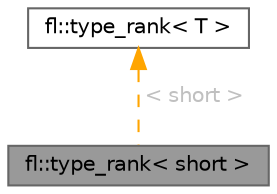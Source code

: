 digraph "fl::type_rank&lt; short &gt;"
{
 // INTERACTIVE_SVG=YES
 // LATEX_PDF_SIZE
  bgcolor="transparent";
  edge [fontname=Helvetica,fontsize=10,labelfontname=Helvetica,labelfontsize=10];
  node [fontname=Helvetica,fontsize=10,shape=box,height=0.2,width=0.4];
  Node1 [id="Node000001",label="fl::type_rank\< short \>",height=0.2,width=0.4,color="gray40", fillcolor="grey60", style="filled", fontcolor="black",tooltip=" "];
  Node2 -> Node1 [id="edge1_Node000001_Node000002",dir="back",color="orange",style="dashed",tooltip=" ",label=" \< short \>",fontcolor="grey" ];
  Node2 [id="Node000002",label="fl::type_rank\< T \>",height=0.2,width=0.4,color="gray40", fillcolor="white", style="filled",URL="$d3/dc4/structfl_1_1type__rank.html",tooltip=" "];
}
